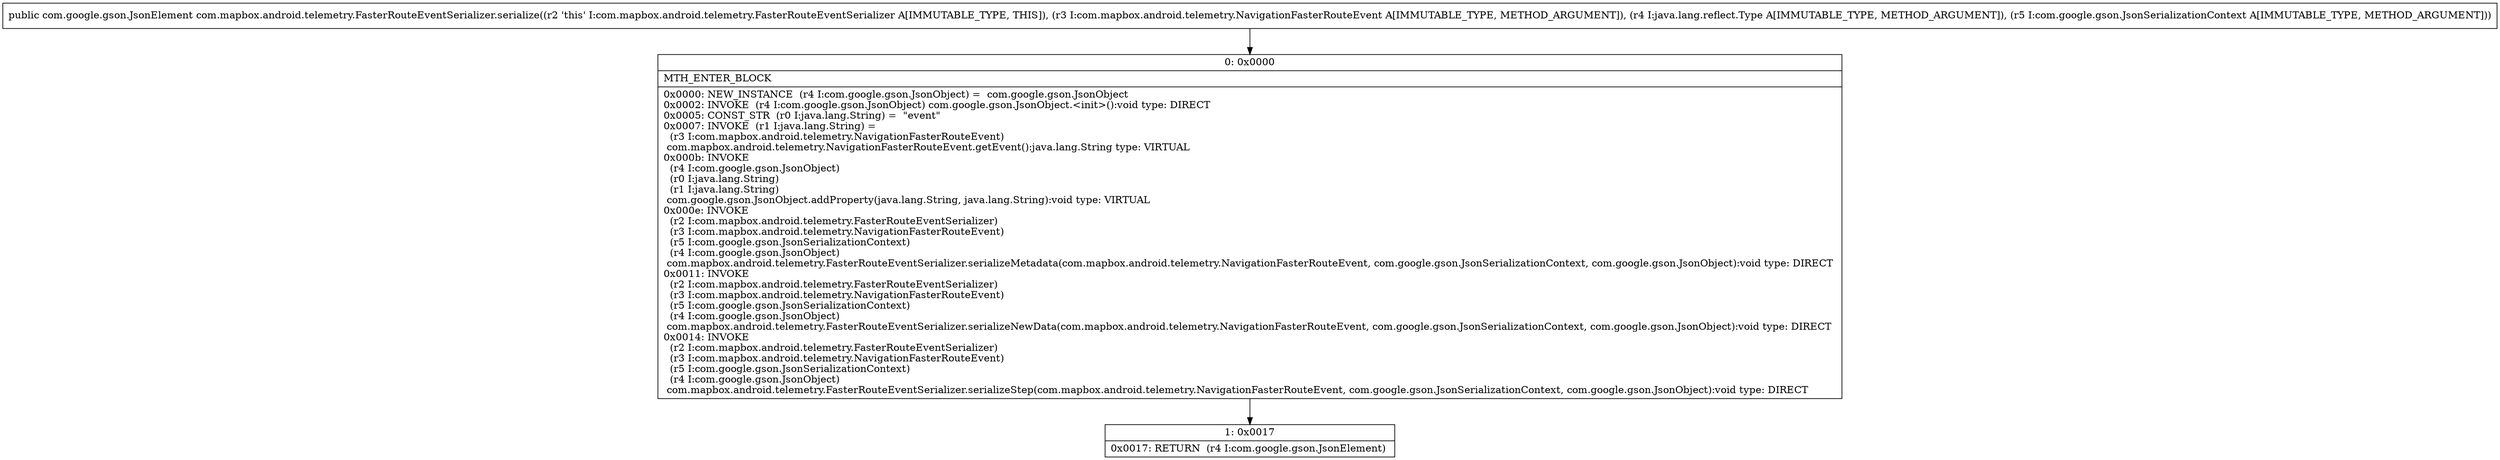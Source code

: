 digraph "CFG forcom.mapbox.android.telemetry.FasterRouteEventSerializer.serialize(Lcom\/mapbox\/android\/telemetry\/NavigationFasterRouteEvent;Ljava\/lang\/reflect\/Type;Lcom\/google\/gson\/JsonSerializationContext;)Lcom\/google\/gson\/JsonElement;" {
Node_0 [shape=record,label="{0\:\ 0x0000|MTH_ENTER_BLOCK\l|0x0000: NEW_INSTANCE  (r4 I:com.google.gson.JsonObject) =  com.google.gson.JsonObject \l0x0002: INVOKE  (r4 I:com.google.gson.JsonObject) com.google.gson.JsonObject.\<init\>():void type: DIRECT \l0x0005: CONST_STR  (r0 I:java.lang.String) =  \"event\" \l0x0007: INVOKE  (r1 I:java.lang.String) = \l  (r3 I:com.mapbox.android.telemetry.NavigationFasterRouteEvent)\l com.mapbox.android.telemetry.NavigationFasterRouteEvent.getEvent():java.lang.String type: VIRTUAL \l0x000b: INVOKE  \l  (r4 I:com.google.gson.JsonObject)\l  (r0 I:java.lang.String)\l  (r1 I:java.lang.String)\l com.google.gson.JsonObject.addProperty(java.lang.String, java.lang.String):void type: VIRTUAL \l0x000e: INVOKE  \l  (r2 I:com.mapbox.android.telemetry.FasterRouteEventSerializer)\l  (r3 I:com.mapbox.android.telemetry.NavigationFasterRouteEvent)\l  (r5 I:com.google.gson.JsonSerializationContext)\l  (r4 I:com.google.gson.JsonObject)\l com.mapbox.android.telemetry.FasterRouteEventSerializer.serializeMetadata(com.mapbox.android.telemetry.NavigationFasterRouteEvent, com.google.gson.JsonSerializationContext, com.google.gson.JsonObject):void type: DIRECT \l0x0011: INVOKE  \l  (r2 I:com.mapbox.android.telemetry.FasterRouteEventSerializer)\l  (r3 I:com.mapbox.android.telemetry.NavigationFasterRouteEvent)\l  (r5 I:com.google.gson.JsonSerializationContext)\l  (r4 I:com.google.gson.JsonObject)\l com.mapbox.android.telemetry.FasterRouteEventSerializer.serializeNewData(com.mapbox.android.telemetry.NavigationFasterRouteEvent, com.google.gson.JsonSerializationContext, com.google.gson.JsonObject):void type: DIRECT \l0x0014: INVOKE  \l  (r2 I:com.mapbox.android.telemetry.FasterRouteEventSerializer)\l  (r3 I:com.mapbox.android.telemetry.NavigationFasterRouteEvent)\l  (r5 I:com.google.gson.JsonSerializationContext)\l  (r4 I:com.google.gson.JsonObject)\l com.mapbox.android.telemetry.FasterRouteEventSerializer.serializeStep(com.mapbox.android.telemetry.NavigationFasterRouteEvent, com.google.gson.JsonSerializationContext, com.google.gson.JsonObject):void type: DIRECT \l}"];
Node_1 [shape=record,label="{1\:\ 0x0017|0x0017: RETURN  (r4 I:com.google.gson.JsonElement) \l}"];
MethodNode[shape=record,label="{public com.google.gson.JsonElement com.mapbox.android.telemetry.FasterRouteEventSerializer.serialize((r2 'this' I:com.mapbox.android.telemetry.FasterRouteEventSerializer A[IMMUTABLE_TYPE, THIS]), (r3 I:com.mapbox.android.telemetry.NavigationFasterRouteEvent A[IMMUTABLE_TYPE, METHOD_ARGUMENT]), (r4 I:java.lang.reflect.Type A[IMMUTABLE_TYPE, METHOD_ARGUMENT]), (r5 I:com.google.gson.JsonSerializationContext A[IMMUTABLE_TYPE, METHOD_ARGUMENT])) }"];
MethodNode -> Node_0;
Node_0 -> Node_1;
}

